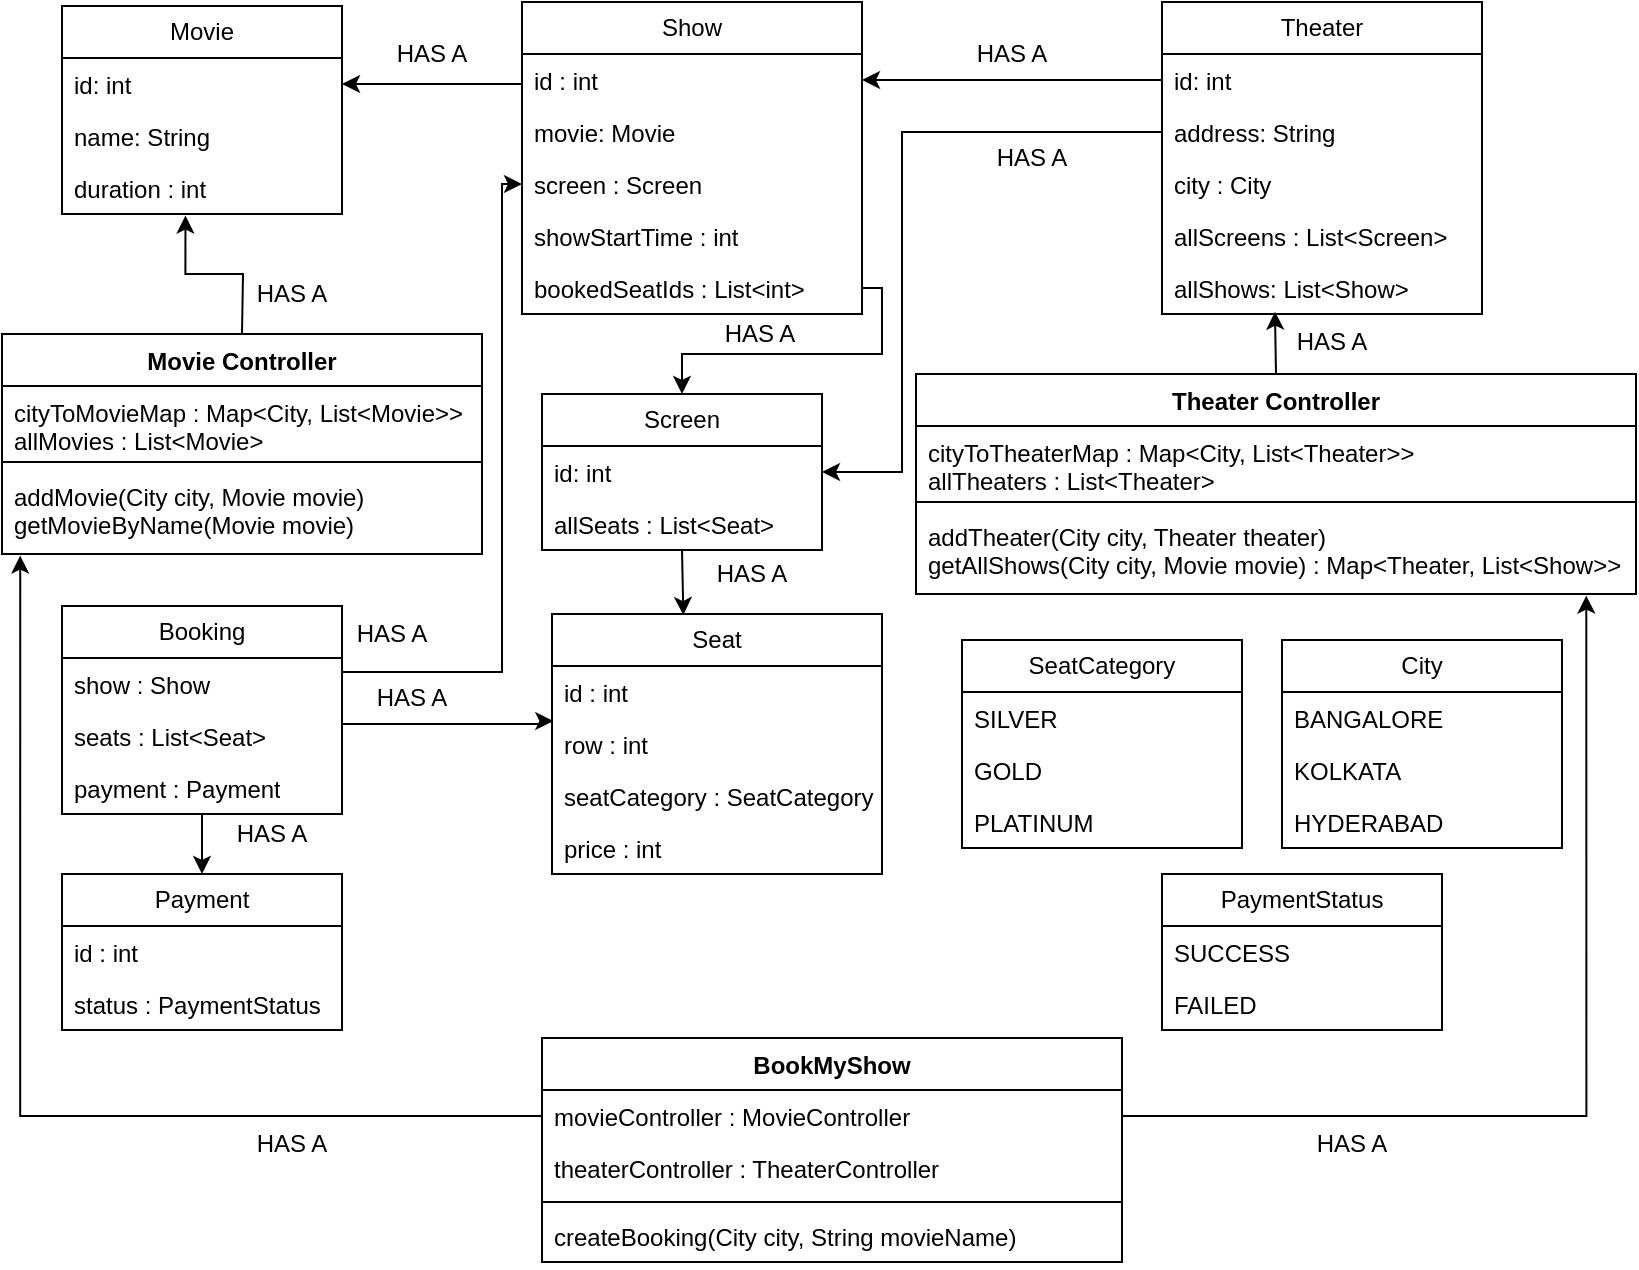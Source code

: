 <mxfile version="22.1.22" type="embed">
  <diagram id="23iRSUPoRavnBvh4doch" name="Page-1">
    <mxGraphModel dx="532" dy="405" grid="1" gridSize="10" guides="1" tooltips="1" connect="1" arrows="1" fold="1" page="1" pageScale="1" pageWidth="827" pageHeight="1169" math="0" shadow="0">
      <root>
        <mxCell id="0" />
        <mxCell id="1" parent="0" />
        <mxCell id="2" value="Movie" style="swimlane;fontStyle=0;childLayout=stackLayout;horizontal=1;startSize=26;fillColor=none;horizontalStack=0;resizeParent=1;resizeParentMax=0;resizeLast=0;collapsible=1;marginBottom=0;whiteSpace=wrap;html=1;" parent="1" vertex="1">
          <mxGeometry x="40" y="26" width="140" height="104" as="geometry" />
        </mxCell>
        <mxCell id="3" value="id: int" style="text;strokeColor=none;fillColor=none;align=left;verticalAlign=top;spacingLeft=4;spacingRight=4;overflow=hidden;rotatable=0;points=[[0,0.5],[1,0.5]];portConstraint=eastwest;whiteSpace=wrap;html=1;" parent="2" vertex="1">
          <mxGeometry y="26" width="140" height="26" as="geometry" />
        </mxCell>
        <mxCell id="4" value="name: String" style="text;strokeColor=none;fillColor=none;align=left;verticalAlign=top;spacingLeft=4;spacingRight=4;overflow=hidden;rotatable=0;points=[[0,0.5],[1,0.5]];portConstraint=eastwest;whiteSpace=wrap;html=1;" parent="2" vertex="1">
          <mxGeometry y="52" width="140" height="26" as="geometry" />
        </mxCell>
        <mxCell id="5" value="duration : int" style="text;strokeColor=none;fillColor=none;align=left;verticalAlign=top;spacingLeft=4;spacingRight=4;overflow=hidden;rotatable=0;points=[[0,0.5],[1,0.5]];portConstraint=eastwest;whiteSpace=wrap;html=1;" parent="2" vertex="1">
          <mxGeometry y="78" width="140" height="26" as="geometry" />
        </mxCell>
        <mxCell id="10" style="edgeStyle=orthogonalEdgeStyle;rounded=0;orthogonalLoop=1;jettySize=auto;html=1;entryX=0.441;entryY=1.031;entryDx=0;entryDy=0;entryPerimeter=0;" parent="1" target="5" edge="1">
          <mxGeometry relative="1" as="geometry">
            <mxPoint x="130" y="190" as="sourcePoint" />
          </mxGeometry>
        </mxCell>
        <mxCell id="11" value="HAS A" style="text;html=1;strokeColor=none;fillColor=none;align=center;verticalAlign=middle;whiteSpace=wrap;rounded=0;" parent="1" vertex="1">
          <mxGeometry x="130" y="160" width="50" height="20" as="geometry" />
        </mxCell>
        <mxCell id="12" value="Movie Controller&lt;br&gt;" style="swimlane;fontStyle=1;align=center;verticalAlign=top;childLayout=stackLayout;horizontal=1;startSize=26;horizontalStack=0;resizeParent=1;resizeParentMax=0;resizeLast=0;collapsible=1;marginBottom=0;whiteSpace=wrap;html=1;" parent="1" vertex="1">
          <mxGeometry x="10" y="190" width="240" height="110" as="geometry" />
        </mxCell>
        <mxCell id="13" value="cityToMovieMap : Map&amp;lt;City, List&amp;lt;Movie&amp;gt;&amp;gt;&lt;br&gt;allMovies : List&amp;lt;Movie&amp;gt;&amp;nbsp;" style="text;strokeColor=none;fillColor=none;align=left;verticalAlign=top;spacingLeft=4;spacingRight=4;overflow=hidden;rotatable=0;points=[[0,0.5],[1,0.5]];portConstraint=eastwest;whiteSpace=wrap;html=1;" parent="12" vertex="1">
          <mxGeometry y="26" width="240" height="34" as="geometry" />
        </mxCell>
        <mxCell id="14" value="" style="line;strokeWidth=1;fillColor=none;align=left;verticalAlign=middle;spacingTop=-1;spacingLeft=3;spacingRight=3;rotatable=0;labelPosition=right;points=[];portConstraint=eastwest;strokeColor=inherit;" parent="12" vertex="1">
          <mxGeometry y="60" width="240" height="8" as="geometry" />
        </mxCell>
        <mxCell id="15" value="addMovie(City city, Movie movie)&lt;br&gt;getMovieByName(Movie movie)" style="text;strokeColor=none;fillColor=none;align=left;verticalAlign=top;spacingLeft=4;spacingRight=4;overflow=hidden;rotatable=0;points=[[0,0.5],[1,0.5]];portConstraint=eastwest;whiteSpace=wrap;html=1;" parent="12" vertex="1">
          <mxGeometry y="68" width="240" height="42" as="geometry" />
        </mxCell>
        <mxCell id="17" value="Theater" style="swimlane;fontStyle=0;childLayout=stackLayout;horizontal=1;startSize=26;fillColor=none;horizontalStack=0;resizeParent=1;resizeParentMax=0;resizeLast=0;collapsible=1;marginBottom=0;whiteSpace=wrap;html=1;" parent="1" vertex="1">
          <mxGeometry x="590" y="24" width="160" height="156" as="geometry" />
        </mxCell>
        <mxCell id="18" value="id: int" style="text;strokeColor=none;fillColor=none;align=left;verticalAlign=top;spacingLeft=4;spacingRight=4;overflow=hidden;rotatable=0;points=[[0,0.5],[1,0.5]];portConstraint=eastwest;whiteSpace=wrap;html=1;" parent="17" vertex="1">
          <mxGeometry y="26" width="160" height="26" as="geometry" />
        </mxCell>
        <mxCell id="19" value="address: String" style="text;strokeColor=none;fillColor=none;align=left;verticalAlign=top;spacingLeft=4;spacingRight=4;overflow=hidden;rotatable=0;points=[[0,0.5],[1,0.5]];portConstraint=eastwest;whiteSpace=wrap;html=1;" parent="17" vertex="1">
          <mxGeometry y="52" width="160" height="26" as="geometry" />
        </mxCell>
        <mxCell id="20" value="city : City&amp;nbsp;" style="text;strokeColor=none;fillColor=none;align=left;verticalAlign=top;spacingLeft=4;spacingRight=4;overflow=hidden;rotatable=0;points=[[0,0.5],[1,0.5]];portConstraint=eastwest;whiteSpace=wrap;html=1;" parent="17" vertex="1">
          <mxGeometry y="78" width="160" height="26" as="geometry" />
        </mxCell>
        <mxCell id="21" value="allScreens : List&amp;lt;Screen&amp;gt;" style="text;strokeColor=none;fillColor=none;align=left;verticalAlign=top;spacingLeft=4;spacingRight=4;overflow=hidden;rotatable=0;points=[[0,0.5],[1,0.5]];portConstraint=eastwest;whiteSpace=wrap;html=1;" parent="17" vertex="1">
          <mxGeometry y="104" width="160" height="26" as="geometry" />
        </mxCell>
        <mxCell id="22" value="allShows: List&amp;lt;Show&amp;gt;" style="text;strokeColor=none;fillColor=none;align=left;verticalAlign=top;spacingLeft=4;spacingRight=4;overflow=hidden;rotatable=0;points=[[0,0.5],[1,0.5]];portConstraint=eastwest;whiteSpace=wrap;html=1;" parent="17" vertex="1">
          <mxGeometry y="130" width="160" height="26" as="geometry" />
        </mxCell>
        <mxCell id="23" value="Screen" style="swimlane;fontStyle=0;childLayout=stackLayout;horizontal=1;startSize=26;fillColor=none;horizontalStack=0;resizeParent=1;resizeParentMax=0;resizeLast=0;collapsible=1;marginBottom=0;whiteSpace=wrap;html=1;" parent="1" vertex="1">
          <mxGeometry x="280" y="220" width="140" height="78" as="geometry" />
        </mxCell>
        <mxCell id="24" value="id: int" style="text;strokeColor=none;fillColor=none;align=left;verticalAlign=top;spacingLeft=4;spacingRight=4;overflow=hidden;rotatable=0;points=[[0,0.5],[1,0.5]];portConstraint=eastwest;whiteSpace=wrap;html=1;" parent="23" vertex="1">
          <mxGeometry y="26" width="140" height="26" as="geometry" />
        </mxCell>
        <mxCell id="25" value="allSeats : List&amp;lt;Seat&amp;gt;" style="text;strokeColor=none;fillColor=none;align=left;verticalAlign=top;spacingLeft=4;spacingRight=4;overflow=hidden;rotatable=0;points=[[0,0.5],[1,0.5]];portConstraint=eastwest;whiteSpace=wrap;html=1;" parent="23" vertex="1">
          <mxGeometry y="52" width="140" height="26" as="geometry" />
        </mxCell>
        <mxCell id="27" value="Show" style="swimlane;fontStyle=0;childLayout=stackLayout;horizontal=1;startSize=26;fillColor=none;horizontalStack=0;resizeParent=1;resizeParentMax=0;resizeLast=0;collapsible=1;marginBottom=0;whiteSpace=wrap;html=1;" parent="1" vertex="1">
          <mxGeometry x="270" y="24" width="170" height="156" as="geometry" />
        </mxCell>
        <mxCell id="28" value="id : int" style="text;strokeColor=none;fillColor=none;align=left;verticalAlign=top;spacingLeft=4;spacingRight=4;overflow=hidden;rotatable=0;points=[[0,0.5],[1,0.5]];portConstraint=eastwest;whiteSpace=wrap;html=1;" parent="27" vertex="1">
          <mxGeometry y="26" width="170" height="26" as="geometry" />
        </mxCell>
        <mxCell id="29" value="movie: Movie" style="text;strokeColor=none;fillColor=none;align=left;verticalAlign=top;spacingLeft=4;spacingRight=4;overflow=hidden;rotatable=0;points=[[0,0.5],[1,0.5]];portConstraint=eastwest;whiteSpace=wrap;html=1;" parent="27" vertex="1">
          <mxGeometry y="52" width="170" height="26" as="geometry" />
        </mxCell>
        <mxCell id="30" value="screen : Screen&amp;nbsp;" style="text;strokeColor=none;fillColor=none;align=left;verticalAlign=top;spacingLeft=4;spacingRight=4;overflow=hidden;rotatable=0;points=[[0,0.5],[1,0.5]];portConstraint=eastwest;whiteSpace=wrap;html=1;" parent="27" vertex="1">
          <mxGeometry y="78" width="170" height="26" as="geometry" />
        </mxCell>
        <mxCell id="31" value="showStartTime : int" style="text;strokeColor=none;fillColor=none;align=left;verticalAlign=top;spacingLeft=4;spacingRight=4;overflow=hidden;rotatable=0;points=[[0,0.5],[1,0.5]];portConstraint=eastwest;whiteSpace=wrap;html=1;" parent="27" vertex="1">
          <mxGeometry y="104" width="170" height="26" as="geometry" />
        </mxCell>
        <mxCell id="32" value="bookedSeatIds : List&amp;lt;int&amp;gt;" style="text;strokeColor=none;fillColor=none;align=left;verticalAlign=top;spacingLeft=4;spacingRight=4;overflow=hidden;rotatable=0;points=[[0,0.5],[1,0.5]];portConstraint=eastwest;whiteSpace=wrap;html=1;" parent="27" vertex="1">
          <mxGeometry y="130" width="170" height="26" as="geometry" />
        </mxCell>
        <mxCell id="37" value="HAS A" style="text;html=1;strokeColor=none;fillColor=none;align=center;verticalAlign=middle;whiteSpace=wrap;rounded=0;" parent="1" vertex="1">
          <mxGeometry x="490" y="40" width="50" height="20" as="geometry" />
        </mxCell>
        <mxCell id="38" style="edgeStyle=orthogonalEdgeStyle;rounded=0;orthogonalLoop=1;jettySize=auto;html=1;" parent="1" source="28" target="3" edge="1">
          <mxGeometry relative="1" as="geometry">
            <Array as="points">
              <mxPoint x="250" y="65" />
              <mxPoint x="250" y="65" />
            </Array>
          </mxGeometry>
        </mxCell>
        <mxCell id="39" value="HAS A" style="text;html=1;strokeColor=none;fillColor=none;align=center;verticalAlign=middle;whiteSpace=wrap;rounded=0;" parent="1" vertex="1">
          <mxGeometry x="200" y="40" width="50" height="20" as="geometry" />
        </mxCell>
        <mxCell id="40" style="edgeStyle=orthogonalEdgeStyle;rounded=0;orthogonalLoop=1;jettySize=auto;html=1;entryX=1;entryY=0.5;entryDx=0;entryDy=0;" parent="1" source="18" target="28" edge="1">
          <mxGeometry relative="1" as="geometry" />
        </mxCell>
        <mxCell id="41" style="edgeStyle=orthogonalEdgeStyle;rounded=0;orthogonalLoop=1;jettySize=auto;html=1;exitX=0;exitY=0.5;exitDx=0;exitDy=0;entryX=1;entryY=0.5;entryDx=0;entryDy=0;" parent="1" source="19" target="24" edge="1">
          <mxGeometry relative="1" as="geometry">
            <Array as="points">
              <mxPoint x="460" y="89" />
              <mxPoint x="460" y="259" />
            </Array>
          </mxGeometry>
        </mxCell>
        <mxCell id="43" value="HAS A" style="text;html=1;strokeColor=none;fillColor=none;align=center;verticalAlign=middle;whiteSpace=wrap;rounded=0;" parent="1" vertex="1">
          <mxGeometry x="500" y="92" width="50" height="20" as="geometry" />
        </mxCell>
        <mxCell id="44" value="Theater Controller" style="swimlane;fontStyle=1;align=center;verticalAlign=top;childLayout=stackLayout;horizontal=1;startSize=26;horizontalStack=0;resizeParent=1;resizeParentMax=0;resizeLast=0;collapsible=1;marginBottom=0;whiteSpace=wrap;html=1;" parent="1" vertex="1">
          <mxGeometry x="467" y="210" width="360" height="110" as="geometry" />
        </mxCell>
        <mxCell id="45" value="cityToTheaterMap : Map&amp;lt;City, List&amp;lt;Theater&amp;gt;&amp;gt;&lt;br&gt;allTheaters : List&amp;lt;Theater&amp;gt;&amp;nbsp;" style="text;strokeColor=none;fillColor=none;align=left;verticalAlign=top;spacingLeft=4;spacingRight=4;overflow=hidden;rotatable=0;points=[[0,0.5],[1,0.5]];portConstraint=eastwest;whiteSpace=wrap;html=1;" parent="44" vertex="1">
          <mxGeometry y="26" width="360" height="34" as="geometry" />
        </mxCell>
        <mxCell id="46" value="" style="line;strokeWidth=1;fillColor=none;align=left;verticalAlign=middle;spacingTop=-1;spacingLeft=3;spacingRight=3;rotatable=0;labelPosition=right;points=[];portConstraint=eastwest;strokeColor=inherit;" parent="44" vertex="1">
          <mxGeometry y="60" width="360" height="8" as="geometry" />
        </mxCell>
        <mxCell id="47" value="addTheater(City city, Theater theater)&lt;br&gt;getAllShows(City city, Movie movie) : Map&amp;lt;Theater, List&amp;lt;Show&amp;gt;&amp;gt;" style="text;strokeColor=none;fillColor=none;align=left;verticalAlign=top;spacingLeft=4;spacingRight=4;overflow=hidden;rotatable=0;points=[[0,0.5],[1,0.5]];portConstraint=eastwest;whiteSpace=wrap;html=1;" parent="44" vertex="1">
          <mxGeometry y="68" width="360" height="42" as="geometry" />
        </mxCell>
        <mxCell id="48" style="edgeStyle=orthogonalEdgeStyle;rounded=0;orthogonalLoop=1;jettySize=auto;html=1;exitX=0.5;exitY=0;exitDx=0;exitDy=0;entryX=0.353;entryY=0.955;entryDx=0;entryDy=0;entryPerimeter=0;" parent="1" source="44" target="22" edge="1">
          <mxGeometry relative="1" as="geometry" />
        </mxCell>
        <mxCell id="49" value="HAS A" style="text;html=1;strokeColor=none;fillColor=none;align=center;verticalAlign=middle;whiteSpace=wrap;rounded=0;" parent="1" vertex="1">
          <mxGeometry x="650" y="184" width="50" height="20" as="geometry" />
        </mxCell>
        <mxCell id="50" value="Seat" style="swimlane;fontStyle=0;childLayout=stackLayout;horizontal=1;startSize=26;fillColor=none;horizontalStack=0;resizeParent=1;resizeParentMax=0;resizeLast=0;collapsible=1;marginBottom=0;whiteSpace=wrap;html=1;" parent="1" vertex="1">
          <mxGeometry x="285" y="330" width="165" height="130" as="geometry" />
        </mxCell>
        <mxCell id="51" value="id : int" style="text;strokeColor=none;fillColor=none;align=left;verticalAlign=top;spacingLeft=4;spacingRight=4;overflow=hidden;rotatable=0;points=[[0,0.5],[1,0.5]];portConstraint=eastwest;whiteSpace=wrap;html=1;" parent="50" vertex="1">
          <mxGeometry y="26" width="165" height="26" as="geometry" />
        </mxCell>
        <mxCell id="52" value="row : int" style="text;strokeColor=none;fillColor=none;align=left;verticalAlign=top;spacingLeft=4;spacingRight=4;overflow=hidden;rotatable=0;points=[[0,0.5],[1,0.5]];portConstraint=eastwest;whiteSpace=wrap;html=1;" parent="50" vertex="1">
          <mxGeometry y="52" width="165" height="26" as="geometry" />
        </mxCell>
        <mxCell id="53" value="seatCategory : SeatCategory" style="text;strokeColor=none;fillColor=none;align=left;verticalAlign=top;spacingLeft=4;spacingRight=4;overflow=hidden;rotatable=0;points=[[0,0.5],[1,0.5]];portConstraint=eastwest;whiteSpace=wrap;html=1;" parent="50" vertex="1">
          <mxGeometry y="78" width="165" height="26" as="geometry" />
        </mxCell>
        <mxCell id="54" value="price : int" style="text;strokeColor=none;fillColor=none;align=left;verticalAlign=top;spacingLeft=4;spacingRight=4;overflow=hidden;rotatable=0;points=[[0,0.5],[1,0.5]];portConstraint=eastwest;whiteSpace=wrap;html=1;" parent="50" vertex="1">
          <mxGeometry y="104" width="165" height="26" as="geometry" />
        </mxCell>
        <mxCell id="55" style="edgeStyle=orthogonalEdgeStyle;rounded=0;orthogonalLoop=1;jettySize=auto;html=1;exitX=0.5;exitY=1;exitDx=0;exitDy=0;entryX=0.398;entryY=0.004;entryDx=0;entryDy=0;entryPerimeter=0;" parent="1" source="23" target="50" edge="1">
          <mxGeometry relative="1" as="geometry" />
        </mxCell>
        <mxCell id="56" value="HAS A" style="text;html=1;strokeColor=none;fillColor=none;align=center;verticalAlign=middle;whiteSpace=wrap;rounded=0;" parent="1" vertex="1">
          <mxGeometry x="360" y="300" width="50" height="20" as="geometry" />
        </mxCell>
        <mxCell id="69" style="edgeStyle=orthogonalEdgeStyle;rounded=0;orthogonalLoop=1;jettySize=auto;html=1;entryX=0.5;entryY=0;entryDx=0;entryDy=0;" parent="1" source="57" target="61" edge="1">
          <mxGeometry relative="1" as="geometry" />
        </mxCell>
        <mxCell id="57" value="Booking" style="swimlane;fontStyle=0;childLayout=stackLayout;horizontal=1;startSize=26;fillColor=none;horizontalStack=0;resizeParent=1;resizeParentMax=0;resizeLast=0;collapsible=1;marginBottom=0;whiteSpace=wrap;html=1;" parent="1" vertex="1">
          <mxGeometry x="40" y="326" width="140" height="104" as="geometry" />
        </mxCell>
        <mxCell id="58" value="show : Show" style="text;strokeColor=none;fillColor=none;align=left;verticalAlign=top;spacingLeft=4;spacingRight=4;overflow=hidden;rotatable=0;points=[[0,0.5],[1,0.5]];portConstraint=eastwest;whiteSpace=wrap;html=1;" parent="57" vertex="1">
          <mxGeometry y="26" width="140" height="26" as="geometry" />
        </mxCell>
        <mxCell id="59" value="seats : List&amp;lt;Seat&amp;gt;" style="text;strokeColor=none;fillColor=none;align=left;verticalAlign=top;spacingLeft=4;spacingRight=4;overflow=hidden;rotatable=0;points=[[0,0.5],[1,0.5]];portConstraint=eastwest;whiteSpace=wrap;html=1;" parent="57" vertex="1">
          <mxGeometry y="52" width="140" height="26" as="geometry" />
        </mxCell>
        <mxCell id="60" value="payment : Payment" style="text;strokeColor=none;fillColor=none;align=left;verticalAlign=top;spacingLeft=4;spacingRight=4;overflow=hidden;rotatable=0;points=[[0,0.5],[1,0.5]];portConstraint=eastwest;whiteSpace=wrap;html=1;" parent="57" vertex="1">
          <mxGeometry y="78" width="140" height="26" as="geometry" />
        </mxCell>
        <mxCell id="61" value="Payment" style="swimlane;fontStyle=0;childLayout=stackLayout;horizontal=1;startSize=26;fillColor=none;horizontalStack=0;resizeParent=1;resizeParentMax=0;resizeLast=0;collapsible=1;marginBottom=0;whiteSpace=wrap;html=1;" parent="1" vertex="1">
          <mxGeometry x="40" y="460" width="140" height="78" as="geometry" />
        </mxCell>
        <mxCell id="62" value="id : int" style="text;strokeColor=none;fillColor=none;align=left;verticalAlign=top;spacingLeft=4;spacingRight=4;overflow=hidden;rotatable=0;points=[[0,0.5],[1,0.5]];portConstraint=eastwest;whiteSpace=wrap;html=1;" parent="61" vertex="1">
          <mxGeometry y="26" width="140" height="26" as="geometry" />
        </mxCell>
        <mxCell id="63" value="status : PaymentStatus" style="text;strokeColor=none;fillColor=none;align=left;verticalAlign=top;spacingLeft=4;spacingRight=4;overflow=hidden;rotatable=0;points=[[0,0.5],[1,0.5]];portConstraint=eastwest;whiteSpace=wrap;html=1;" parent="61" vertex="1">
          <mxGeometry y="52" width="140" height="26" as="geometry" />
        </mxCell>
        <mxCell id="65" style="edgeStyle=orthogonalEdgeStyle;rounded=0;orthogonalLoop=1;jettySize=auto;html=1;exitX=1;exitY=0.5;exitDx=0;exitDy=0;entryX=0;entryY=0.5;entryDx=0;entryDy=0;" parent="1" source="58" target="30" edge="1">
          <mxGeometry relative="1" as="geometry">
            <Array as="points">
              <mxPoint x="260" y="359" />
              <mxPoint x="260" y="115" />
            </Array>
          </mxGeometry>
        </mxCell>
        <mxCell id="66" value="HAS A" style="text;html=1;strokeColor=none;fillColor=none;align=center;verticalAlign=middle;whiteSpace=wrap;rounded=0;" parent="1" vertex="1">
          <mxGeometry x="180" y="330" width="50" height="20" as="geometry" />
        </mxCell>
        <mxCell id="67" style="edgeStyle=orthogonalEdgeStyle;rounded=0;orthogonalLoop=1;jettySize=auto;html=1;exitX=1;exitY=0.5;exitDx=0;exitDy=0;entryX=0.004;entryY=0.058;entryDx=0;entryDy=0;entryPerimeter=0;" parent="1" source="59" target="52" edge="1">
          <mxGeometry relative="1" as="geometry">
            <Array as="points">
              <mxPoint x="180" y="385" />
              <mxPoint x="280" y="385" />
              <mxPoint x="280" y="384" />
            </Array>
          </mxGeometry>
        </mxCell>
        <mxCell id="68" value="HAS A" style="text;html=1;strokeColor=none;fillColor=none;align=center;verticalAlign=middle;whiteSpace=wrap;rounded=0;" parent="1" vertex="1">
          <mxGeometry x="190" y="362" width="50" height="20" as="geometry" />
        </mxCell>
        <mxCell id="70" value="HAS A" style="text;html=1;strokeColor=none;fillColor=none;align=center;verticalAlign=middle;whiteSpace=wrap;rounded=0;" parent="1" vertex="1">
          <mxGeometry x="120" y="430" width="50" height="20" as="geometry" />
        </mxCell>
        <mxCell id="71" value="BookMyShow" style="swimlane;fontStyle=1;align=center;verticalAlign=top;childLayout=stackLayout;horizontal=1;startSize=26;horizontalStack=0;resizeParent=1;resizeParentMax=0;resizeLast=0;collapsible=1;marginBottom=0;whiteSpace=wrap;html=1;" parent="1" vertex="1">
          <mxGeometry x="280" y="542" width="290" height="112" as="geometry" />
        </mxCell>
        <mxCell id="75" value="movieController : MovieController" style="text;strokeColor=none;fillColor=none;align=left;verticalAlign=top;spacingLeft=4;spacingRight=4;overflow=hidden;rotatable=0;points=[[0,0.5],[1,0.5]];portConstraint=eastwest;whiteSpace=wrap;html=1;" parent="71" vertex="1">
          <mxGeometry y="26" width="290" height="26" as="geometry" />
        </mxCell>
        <mxCell id="72" value="theaterController : TheaterController" style="text;strokeColor=none;fillColor=none;align=left;verticalAlign=top;spacingLeft=4;spacingRight=4;overflow=hidden;rotatable=0;points=[[0,0.5],[1,0.5]];portConstraint=eastwest;whiteSpace=wrap;html=1;" parent="71" vertex="1">
          <mxGeometry y="52" width="290" height="26" as="geometry" />
        </mxCell>
        <mxCell id="73" value="" style="line;strokeWidth=1;fillColor=none;align=left;verticalAlign=middle;spacingTop=-1;spacingLeft=3;spacingRight=3;rotatable=0;labelPosition=right;points=[];portConstraint=eastwest;strokeColor=inherit;" parent="71" vertex="1">
          <mxGeometry y="78" width="290" height="8" as="geometry" />
        </mxCell>
        <mxCell id="74" value="createBooking(City city, String movieName)" style="text;strokeColor=none;fillColor=none;align=left;verticalAlign=top;spacingLeft=4;spacingRight=4;overflow=hidden;rotatable=0;points=[[0,0.5],[1,0.5]];portConstraint=eastwest;whiteSpace=wrap;html=1;" parent="71" vertex="1">
          <mxGeometry y="86" width="290" height="26" as="geometry" />
        </mxCell>
        <mxCell id="76" style="edgeStyle=orthogonalEdgeStyle;rounded=0;orthogonalLoop=1;jettySize=auto;html=1;entryX=0.038;entryY=1.019;entryDx=0;entryDy=0;entryPerimeter=0;" parent="1" source="75" target="15" edge="1">
          <mxGeometry relative="1" as="geometry" />
        </mxCell>
        <mxCell id="77" style="edgeStyle=orthogonalEdgeStyle;rounded=0;orthogonalLoop=1;jettySize=auto;html=1;exitX=1;exitY=0.5;exitDx=0;exitDy=0;entryX=0.931;entryY=1.019;entryDx=0;entryDy=0;entryPerimeter=0;" parent="1" source="75" target="47" edge="1">
          <mxGeometry relative="1" as="geometry" />
        </mxCell>
        <mxCell id="78" value="HAS A" style="text;html=1;strokeColor=none;fillColor=none;align=center;verticalAlign=middle;whiteSpace=wrap;rounded=0;" parent="1" vertex="1">
          <mxGeometry x="130" y="585" width="50" height="20" as="geometry" />
        </mxCell>
        <mxCell id="79" value="HAS A" style="text;html=1;strokeColor=none;fillColor=none;align=center;verticalAlign=middle;whiteSpace=wrap;rounded=0;" parent="1" vertex="1">
          <mxGeometry x="660" y="585" width="50" height="20" as="geometry" />
        </mxCell>
        <mxCell id="80" value="SeatCategory" style="swimlane;fontStyle=0;childLayout=stackLayout;horizontal=1;startSize=26;fillColor=none;horizontalStack=0;resizeParent=1;resizeParentMax=0;resizeLast=0;collapsible=1;marginBottom=0;whiteSpace=wrap;html=1;" parent="1" vertex="1">
          <mxGeometry x="490" y="343" width="140" height="104" as="geometry" />
        </mxCell>
        <mxCell id="81" value="SILVER" style="text;strokeColor=none;fillColor=none;align=left;verticalAlign=top;spacingLeft=4;spacingRight=4;overflow=hidden;rotatable=0;points=[[0,0.5],[1,0.5]];portConstraint=eastwest;whiteSpace=wrap;html=1;" parent="80" vertex="1">
          <mxGeometry y="26" width="140" height="26" as="geometry" />
        </mxCell>
        <mxCell id="82" value="GOLD" style="text;strokeColor=none;fillColor=none;align=left;verticalAlign=top;spacingLeft=4;spacingRight=4;overflow=hidden;rotatable=0;points=[[0,0.5],[1,0.5]];portConstraint=eastwest;whiteSpace=wrap;html=1;" parent="80" vertex="1">
          <mxGeometry y="52" width="140" height="26" as="geometry" />
        </mxCell>
        <mxCell id="83" value="PLATINUM" style="text;strokeColor=none;fillColor=none;align=left;verticalAlign=top;spacingLeft=4;spacingRight=4;overflow=hidden;rotatable=0;points=[[0,0.5],[1,0.5]];portConstraint=eastwest;whiteSpace=wrap;html=1;" parent="80" vertex="1">
          <mxGeometry y="78" width="140" height="26" as="geometry" />
        </mxCell>
        <mxCell id="84" value="City" style="swimlane;fontStyle=0;childLayout=stackLayout;horizontal=1;startSize=26;fillColor=none;horizontalStack=0;resizeParent=1;resizeParentMax=0;resizeLast=0;collapsible=1;marginBottom=0;whiteSpace=wrap;html=1;" parent="1" vertex="1">
          <mxGeometry x="650" y="343" width="140" height="104" as="geometry" />
        </mxCell>
        <mxCell id="85" value="BANGALORE" style="text;strokeColor=none;fillColor=none;align=left;verticalAlign=top;spacingLeft=4;spacingRight=4;overflow=hidden;rotatable=0;points=[[0,0.5],[1,0.5]];portConstraint=eastwest;whiteSpace=wrap;html=1;" parent="84" vertex="1">
          <mxGeometry y="26" width="140" height="26" as="geometry" />
        </mxCell>
        <mxCell id="86" value="KOLKATA" style="text;strokeColor=none;fillColor=none;align=left;verticalAlign=top;spacingLeft=4;spacingRight=4;overflow=hidden;rotatable=0;points=[[0,0.5],[1,0.5]];portConstraint=eastwest;whiteSpace=wrap;html=1;" parent="84" vertex="1">
          <mxGeometry y="52" width="140" height="26" as="geometry" />
        </mxCell>
        <mxCell id="87" value="HYDERABAD" style="text;strokeColor=none;fillColor=none;align=left;verticalAlign=top;spacingLeft=4;spacingRight=4;overflow=hidden;rotatable=0;points=[[0,0.5],[1,0.5]];portConstraint=eastwest;whiteSpace=wrap;html=1;" parent="84" vertex="1">
          <mxGeometry y="78" width="140" height="26" as="geometry" />
        </mxCell>
        <mxCell id="88" style="edgeStyle=orthogonalEdgeStyle;rounded=0;orthogonalLoop=1;jettySize=auto;html=1;exitX=1;exitY=0.5;exitDx=0;exitDy=0;entryX=0.5;entryY=0;entryDx=0;entryDy=0;" edge="1" parent="1" source="32" target="23">
          <mxGeometry relative="1" as="geometry">
            <Array as="points">
              <mxPoint x="450" y="167" />
              <mxPoint x="450" y="200" />
              <mxPoint x="350" y="200" />
            </Array>
          </mxGeometry>
        </mxCell>
        <mxCell id="89" value="HAS A" style="text;html=1;strokeColor=none;fillColor=none;align=center;verticalAlign=middle;whiteSpace=wrap;rounded=0;" vertex="1" parent="1">
          <mxGeometry x="364" y="180" width="50" height="20" as="geometry" />
        </mxCell>
        <mxCell id="90" value="PaymentStatus" style="swimlane;fontStyle=0;childLayout=stackLayout;horizontal=1;startSize=26;fillColor=none;horizontalStack=0;resizeParent=1;resizeParentMax=0;resizeLast=0;collapsible=1;marginBottom=0;whiteSpace=wrap;html=1;" vertex="1" parent="1">
          <mxGeometry x="590" y="460" width="140" height="78" as="geometry" />
        </mxCell>
        <mxCell id="91" value="SUCCESS" style="text;strokeColor=none;fillColor=none;align=left;verticalAlign=top;spacingLeft=4;spacingRight=4;overflow=hidden;rotatable=0;points=[[0,0.5],[1,0.5]];portConstraint=eastwest;whiteSpace=wrap;html=1;" vertex="1" parent="90">
          <mxGeometry y="26" width="140" height="26" as="geometry" />
        </mxCell>
        <mxCell id="92" value="FAILED" style="text;strokeColor=none;fillColor=none;align=left;verticalAlign=top;spacingLeft=4;spacingRight=4;overflow=hidden;rotatable=0;points=[[0,0.5],[1,0.5]];portConstraint=eastwest;whiteSpace=wrap;html=1;" vertex="1" parent="90">
          <mxGeometry y="52" width="140" height="26" as="geometry" />
        </mxCell>
      </root>
    </mxGraphModel>
  </diagram>
</mxfile>
